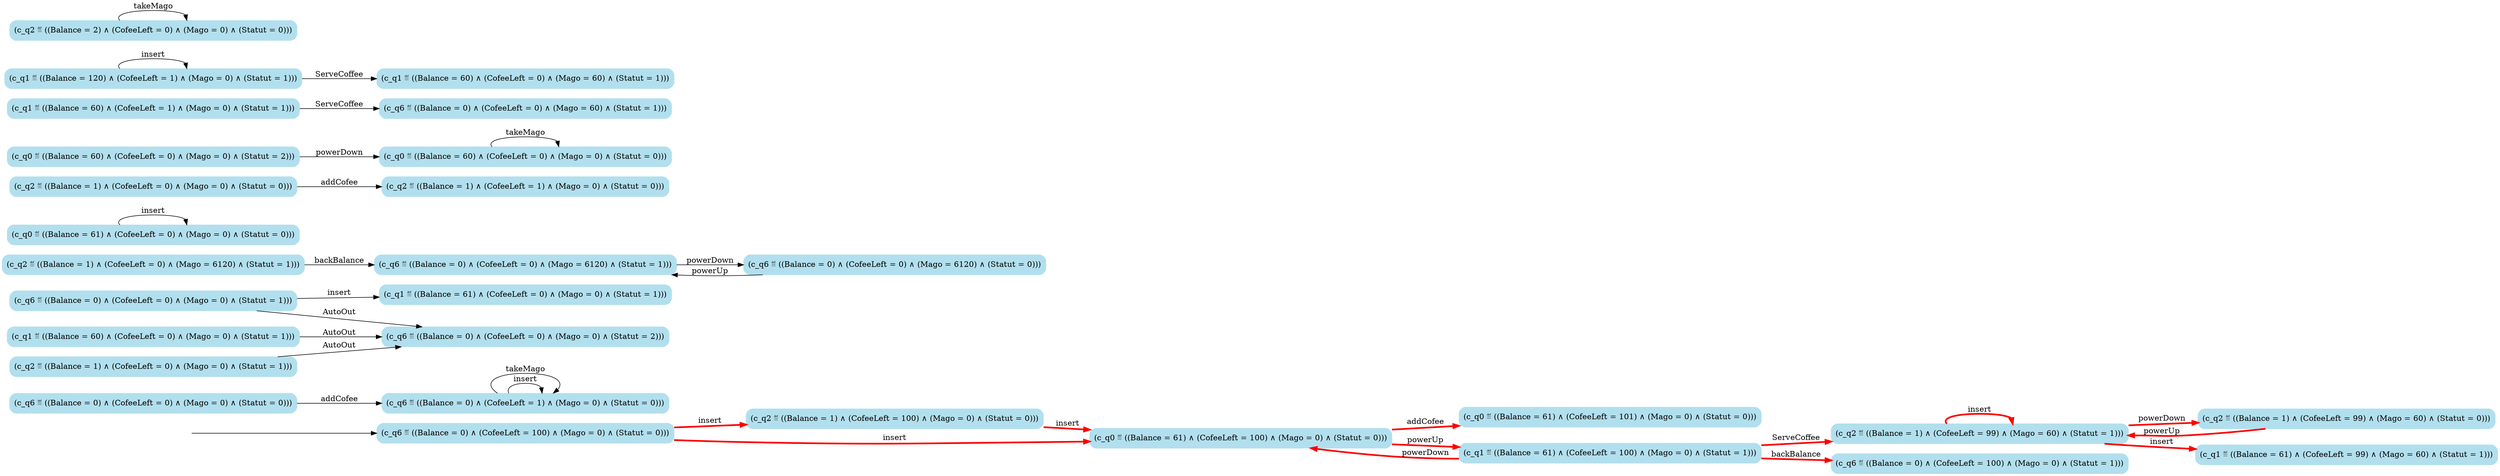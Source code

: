 digraph G {

	rankdir = LR;

	start_c_q6_4[style=invisible];

	node[shape=box, style="rounded, filled", color=lightblue2];

	c_q6_8[label="(c_q6 ≝ ((Balance = 0) ∧ (CofeeLeft = 0) ∧ (Mago = 0) ∧ (Statut = 0)))"];
	c_q6_57[label="(c_q6 ≝ ((Balance = 0) ∧ (CofeeLeft = 0) ∧ (Mago = 0) ∧ (Statut = 2)))"];
	c_q6_59[label="(c_q6 ≝ ((Balance = 0) ∧ (CofeeLeft = 0) ∧ (Mago = 6120) ∧ (Statut = 1)))"];
	c_q2_52[label="(c_q2 ≝ ((Balance = 1) ∧ (CofeeLeft = 99) ∧ (Mago = 60) ∧ (Statut = 0)))"];
	c_q0_21[label="(c_q0 ≝ ((Balance = 61) ∧ (CofeeLeft = 0) ∧ (Mago = 0) ∧ (Statut = 0)))"];
	c_q2_46[label="(c_q2 ≝ ((Balance = 1) ∧ (CofeeLeft = 0) ∧ (Mago = 0) ∧ (Statut = 0)))"];
	c_q0_19[label="(c_q0 ≝ ((Balance = 61) ∧ (CofeeLeft = 101) ∧ (Mago = 0) ∧ (Statut = 0)))"];
	c_q1_45[label="(c_q1 ≝ ((Balance = 61) ∧ (CofeeLeft = 99) ∧ (Mago = 60) ∧ (Statut = 1)))"];
	c_q6_4[label="(c_q6 ≝ ((Balance = 0) ∧ (CofeeLeft = 100) ∧ (Mago = 0) ∧ (Statut = 0)))"];
	c_q2_42[label="(c_q2 ≝ ((Balance = 1) ∧ (CofeeLeft = 100) ∧ (Mago = 0) ∧ (Statut = 0)))"];
	c_q6_17[label="(c_q6 ≝ ((Balance = 0) ∧ (CofeeLeft = 1) ∧ (Mago = 0) ∧ (Statut = 0)))"];
	c_q0_25[label="(c_q0 ≝ ((Balance = 60) ∧ (CofeeLeft = 0) ∧ (Mago = 0) ∧ (Statut = 0)))"];
	c_q0_22[label="(c_q0 ≝ ((Balance = 60) ∧ (CofeeLeft = 0) ∧ (Mago = 0) ∧ (Statut = 2)))"];
	c_q2_58[label="(c_q2 ≝ ((Balance = 1) ∧ (CofeeLeft = 0) ∧ (Mago = 6120) ∧ (Statut = 1)))"];
	c_q6_39[label="(c_q6 ≝ ((Balance = 0) ∧ (CofeeLeft = 0) ∧ (Mago = 60) ∧ (Statut = 1)))"];
	c_q0_43[label="(c_q0 ≝ ((Balance = 61) ∧ (CofeeLeft = 100) ∧ (Mago = 0) ∧ (Statut = 0)))"];
	c_q1_40[label="(c_q1 ≝ ((Balance = 61) ∧ (CofeeLeft = 100) ∧ (Mago = 0) ∧ (Statut = 1)))"];
	c_q1_38[label="(c_q1 ≝ ((Balance = 60) ∧ (CofeeLeft = 1) ∧ (Mago = 0) ∧ (Statut = 1)))"];
	c_q6_6[label="(c_q6 ≝ ((Balance = 0) ∧ (CofeeLeft = 0) ∧ (Mago = 0) ∧ (Statut = 1)))"];
	c_q2_47[label="(c_q2 ≝ ((Balance = 1) ∧ (CofeeLeft = 1) ∧ (Mago = 0) ∧ (Statut = 0)))"];
	c_q6_14[label="(c_q6 ≝ ((Balance = 0) ∧ (CofeeLeft = 0) ∧ (Mago = 6120) ∧ (Statut = 0)))"];
	c_q2_53[label="(c_q2 ≝ ((Balance = 1) ∧ (CofeeLeft = 99) ∧ (Mago = 60) ∧ (Statut = 1)))"];
	c_q1_33[label="(c_q1 ≝ ((Balance = 120) ∧ (CofeeLeft = 1) ∧ (Mago = 0) ∧ (Statut = 1)))"];
	c_q2_55[label="(c_q2 ≝ ((Balance = 2) ∧ (CofeeLeft = 0) ∧ (Mago = 0) ∧ (Statut = 0)))"];
	c_q1_3[label="(c_q1 ≝ ((Balance = 61) ∧ (CofeeLeft = 0) ∧ (Mago = 0) ∧ (Statut = 1)))"];
	c_q1_31[label="(c_q1 ≝ ((Balance = 60) ∧ (CofeeLeft = 0) ∧ (Mago = 60) ∧ (Statut = 1)))"];
	c_q1_36[label="(c_q1 ≝ ((Balance = 60) ∧ (CofeeLeft = 0) ∧ (Mago = 0) ∧ (Statut = 1)))"];
	c_q2_56[label="(c_q2 ≝ ((Balance = 1) ∧ (CofeeLeft = 0) ∧ (Mago = 0) ∧ (Statut = 1)))"];
	c_q6_41[label="(c_q6 ≝ ((Balance = 0) ∧ (CofeeLeft = 100) ∧ (Mago = 0) ∧ (Statut = 1)))"];

	start_c_q6_4 -> c_q6_4;
	c_q6_4 -> c_q0_43[label="insert", penwidth=3, color=red];
	c_q6_6 -> c_q1_3[label="insert"];
	c_q6_4 -> c_q2_42[label="insert", penwidth=3, color=red];
	c_q6_6 -> c_q6_57[label="AutoOut"];
	c_q6_8 -> c_q6_17[label="addCofee"];
	c_q6_17 -> c_q6_17[label="insert"];
	c_q6_59 -> c_q6_14[label="powerDown"];
	c_q6_14 -> c_q6_59[label="powerUp"];
	c_q6_17 -> c_q6_17[label="takeMago"];
	c_q0_43 -> c_q0_19[label="addCofee", penwidth=3, color=red];
	c_q0_21 -> c_q0_21[label="insert"];
	c_q0_22 -> c_q0_25[label="powerDown"];
	c_q0_25 -> c_q0_25[label="takeMago"];
	c_q0_43 -> c_q1_40[label="powerUp", penwidth=3, color=red];
	c_q1_40 -> c_q0_43[label="powerDown", penwidth=3, color=red];
	c_q1_33 -> c_q1_31[label="ServeCoffee"];
	c_q1_33 -> c_q1_33[label="insert"];
	c_q1_40 -> c_q2_53[label="ServeCoffee", penwidth=3, color=red];
	c_q1_36 -> c_q6_57[label="AutoOut"];
	c_q1_38 -> c_q6_39[label="ServeCoffee"];
	c_q1_40 -> c_q6_41[label="backBalance", penwidth=3, color=red];
	c_q2_42 -> c_q0_43[label="insert", penwidth=3, color=red];
	c_q2_53 -> c_q1_45[label="insert", penwidth=3, color=red];
	c_q2_46 -> c_q2_47[label="addCofee"];
	c_q2_53 -> c_q2_53[label="insert", penwidth=3, color=red];
	c_q2_53 -> c_q2_52[label="powerDown", penwidth=3, color=red];
	c_q2_52 -> c_q2_53[label="powerUp", penwidth=3, color=red];
	c_q2_55 -> c_q2_55[label="takeMago"];
	c_q2_56 -> c_q6_57[label="AutoOut"];
	c_q2_58 -> c_q6_59[label="backBalance"];

}